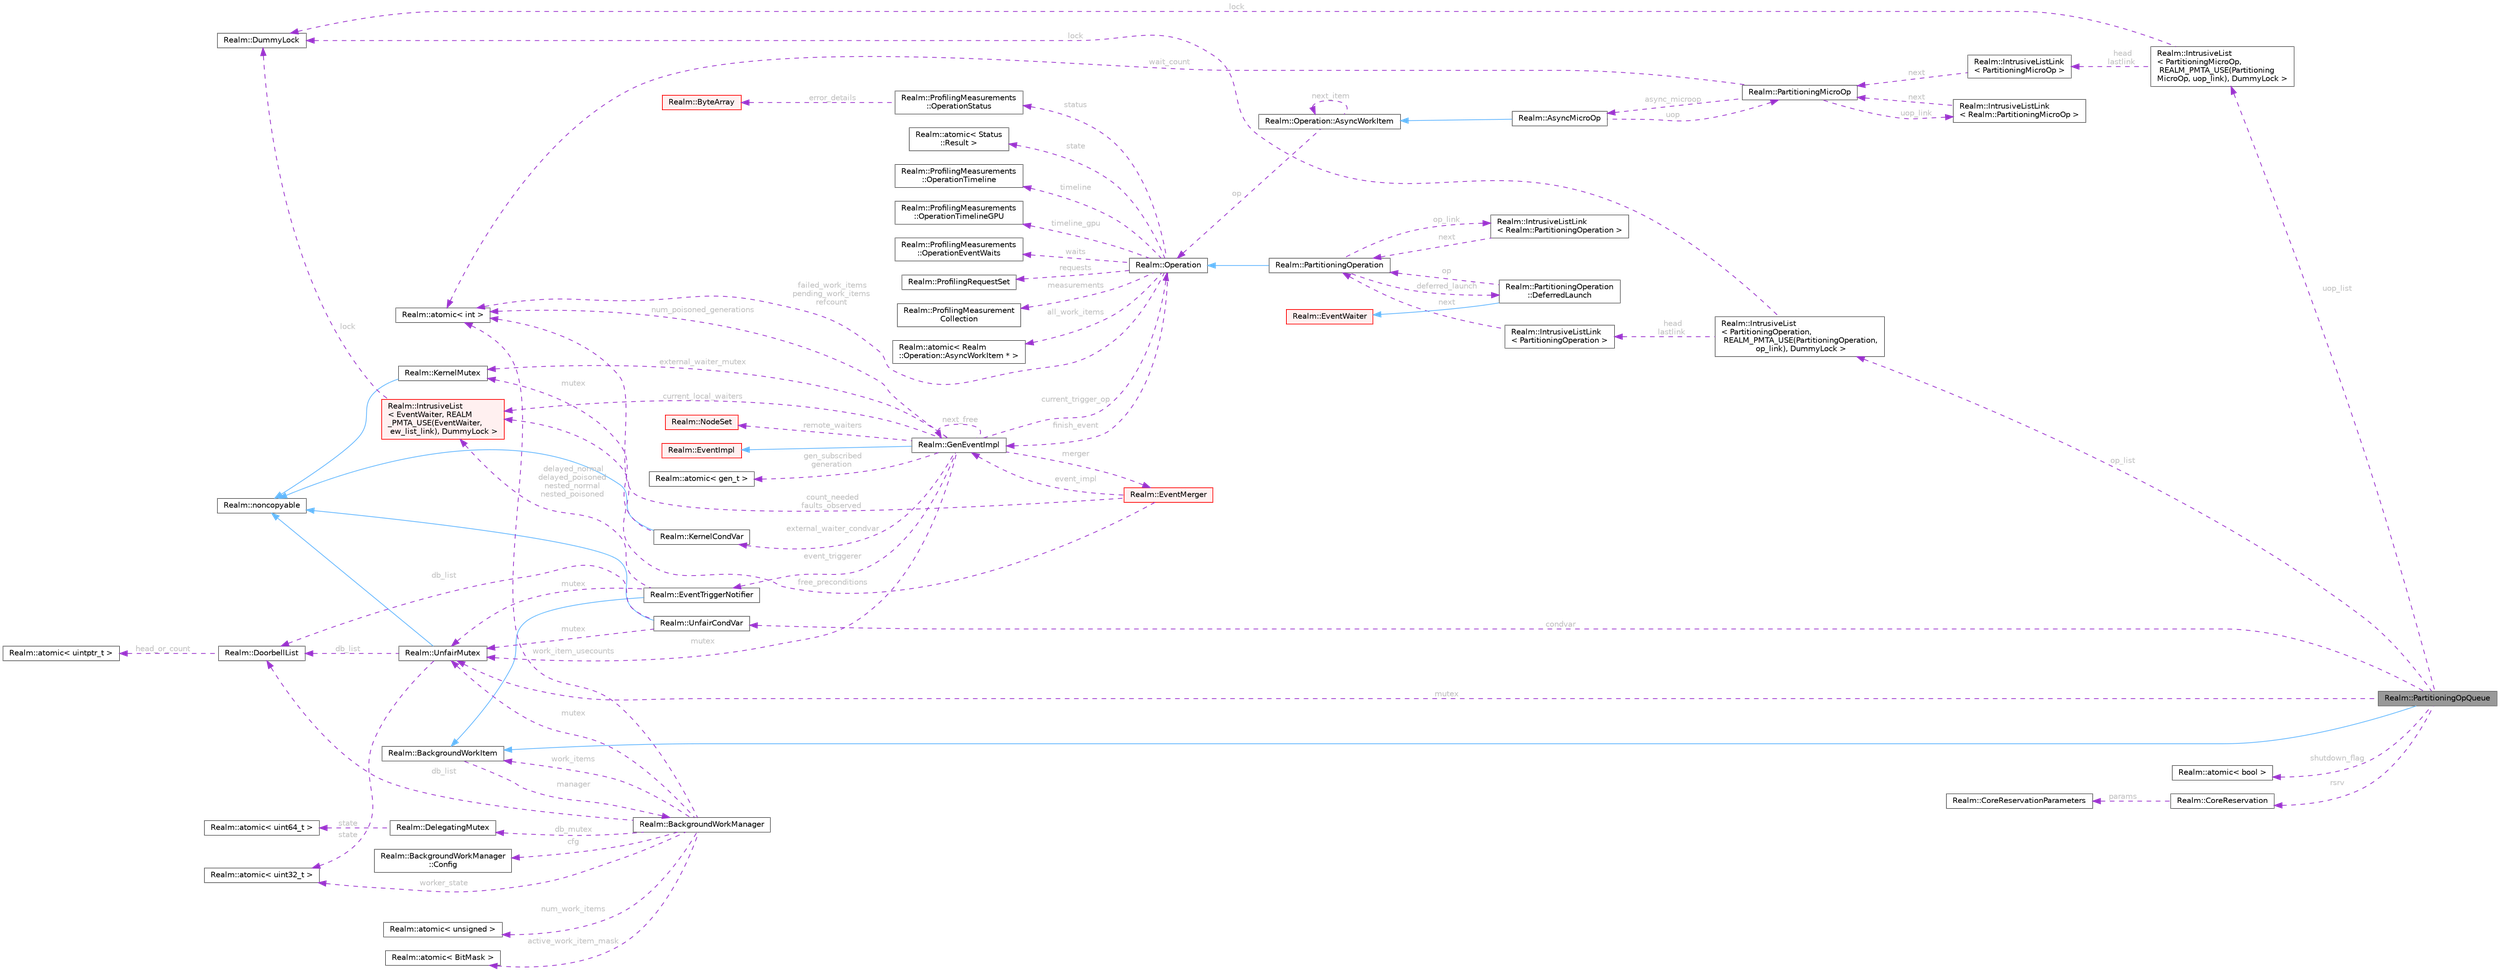 digraph "Realm::PartitioningOpQueue"
{
 // LATEX_PDF_SIZE
  bgcolor="transparent";
  edge [fontname=Helvetica,fontsize=10,labelfontname=Helvetica,labelfontsize=10];
  node [fontname=Helvetica,fontsize=10,shape=box,height=0.2,width=0.4];
  rankdir="LR";
  Node1 [id="Node000001",label="Realm::PartitioningOpQueue",height=0.2,width=0.4,color="gray40", fillcolor="grey60", style="filled", fontcolor="black",tooltip=" "];
  Node2 -> Node1 [id="edge1_Node000001_Node000002",dir="back",color="steelblue1",style="solid",tooltip=" "];
  Node2 [id="Node000002",label="Realm::BackgroundWorkItem",height=0.2,width=0.4,color="gray40", fillcolor="white", style="filled",URL="$classRealm_1_1BackgroundWorkItem.html",tooltip=" "];
  Node3 -> Node2 [id="edge2_Node000002_Node000003",dir="back",color="darkorchid3",style="dashed",tooltip=" ",label=" manager",fontcolor="grey" ];
  Node3 [id="Node000003",label="Realm::BackgroundWorkManager",height=0.2,width=0.4,color="gray40", fillcolor="white", style="filled",URL="$classRealm_1_1BackgroundWorkManager.html",tooltip=" "];
  Node4 -> Node3 [id="edge3_Node000003_Node000004",dir="back",color="darkorchid3",style="dashed",tooltip=" ",label=" cfg",fontcolor="grey" ];
  Node4 [id="Node000004",label="Realm::BackgroundWorkManager\l::Config",height=0.2,width=0.4,color="gray40", fillcolor="white", style="filled",URL="$structRealm_1_1BackgroundWorkManager_1_1Config.html",tooltip=" "];
  Node5 -> Node3 [id="edge4_Node000003_Node000005",dir="back",color="darkorchid3",style="dashed",tooltip=" ",label=" mutex",fontcolor="grey" ];
  Node5 [id="Node000005",label="Realm::UnfairMutex",height=0.2,width=0.4,color="gray40", fillcolor="white", style="filled",URL="$classRealm_1_1UnfairMutex.html",tooltip=" "];
  Node6 -> Node5 [id="edge5_Node000005_Node000006",dir="back",color="steelblue1",style="solid",tooltip=" "];
  Node6 [id="Node000006",label="Realm::noncopyable",height=0.2,width=0.4,color="gray40", fillcolor="white", style="filled",URL="$classRealm_1_1noncopyable.html",tooltip=" "];
  Node7 -> Node5 [id="edge6_Node000005_Node000007",dir="back",color="darkorchid3",style="dashed",tooltip=" ",label=" state",fontcolor="grey" ];
  Node7 [id="Node000007",label="Realm::atomic\< uint32_t \>",height=0.2,width=0.4,color="gray40", fillcolor="white", style="filled",URL="$classRealm_1_1atomic.html",tooltip=" "];
  Node8 -> Node5 [id="edge7_Node000005_Node000008",dir="back",color="darkorchid3",style="dashed",tooltip=" ",label=" db_list",fontcolor="grey" ];
  Node8 [id="Node000008",label="Realm::DoorbellList",height=0.2,width=0.4,color="gray40", fillcolor="white", style="filled",URL="$classRealm_1_1DoorbellList.html",tooltip=" "];
  Node9 -> Node8 [id="edge8_Node000008_Node000009",dir="back",color="darkorchid3",style="dashed",tooltip=" ",label=" head_or_count",fontcolor="grey" ];
  Node9 [id="Node000009",label="Realm::atomic\< uintptr_t \>",height=0.2,width=0.4,color="gray40", fillcolor="white", style="filled",URL="$classRealm_1_1atomic.html",tooltip=" "];
  Node10 -> Node3 [id="edge9_Node000003_Node000010",dir="back",color="darkorchid3",style="dashed",tooltip=" ",label=" num_work_items",fontcolor="grey" ];
  Node10 [id="Node000010",label="Realm::atomic\< unsigned \>",height=0.2,width=0.4,color="gray40", fillcolor="white", style="filled",URL="$classRealm_1_1atomic.html",tooltip=" "];
  Node11 -> Node3 [id="edge10_Node000003_Node000011",dir="back",color="darkorchid3",style="dashed",tooltip=" ",label=" active_work_item_mask",fontcolor="grey" ];
  Node11 [id="Node000011",label="Realm::atomic\< BitMask \>",height=0.2,width=0.4,color="gray40", fillcolor="white", style="filled",URL="$classRealm_1_1atomic.html",tooltip=" "];
  Node12 -> Node3 [id="edge11_Node000003_Node000012",dir="back",color="darkorchid3",style="dashed",tooltip=" ",label=" work_item_usecounts",fontcolor="grey" ];
  Node12 [id="Node000012",label="Realm::atomic\< int \>",height=0.2,width=0.4,color="gray40", fillcolor="white", style="filled",URL="$classRealm_1_1atomic.html",tooltip=" "];
  Node2 -> Node3 [id="edge12_Node000003_Node000002",dir="back",color="darkorchid3",style="dashed",tooltip=" ",label=" work_items",fontcolor="grey" ];
  Node7 -> Node3 [id="edge13_Node000003_Node000007",dir="back",color="darkorchid3",style="dashed",tooltip=" ",label=" worker_state",fontcolor="grey" ];
  Node13 -> Node3 [id="edge14_Node000003_Node000013",dir="back",color="darkorchid3",style="dashed",tooltip=" ",label=" db_mutex",fontcolor="grey" ];
  Node13 [id="Node000013",label="Realm::DelegatingMutex",height=0.2,width=0.4,color="gray40", fillcolor="white", style="filled",URL="$classRealm_1_1DelegatingMutex.html",tooltip=" "];
  Node14 -> Node13 [id="edge15_Node000013_Node000014",dir="back",color="darkorchid3",style="dashed",tooltip=" ",label=" state",fontcolor="grey" ];
  Node14 [id="Node000014",label="Realm::atomic\< uint64_t \>",height=0.2,width=0.4,color="gray40", fillcolor="white", style="filled",URL="$classRealm_1_1atomic.html",tooltip=" "];
  Node8 -> Node3 [id="edge16_Node000003_Node000008",dir="back",color="darkorchid3",style="dashed",tooltip=" ",label=" db_list",fontcolor="grey" ];
  Node15 -> Node1 [id="edge17_Node000001_Node000015",dir="back",color="darkorchid3",style="dashed",tooltip=" ",label=" shutdown_flag",fontcolor="grey" ];
  Node15 [id="Node000015",label="Realm::atomic\< bool \>",height=0.2,width=0.4,color="gray40", fillcolor="white", style="filled",URL="$classRealm_1_1atomic.html",tooltip=" "];
  Node16 -> Node1 [id="edge18_Node000001_Node000016",dir="back",color="darkorchid3",style="dashed",tooltip=" ",label=" rsrv",fontcolor="grey" ];
  Node16 [id="Node000016",label="Realm::CoreReservation",height=0.2,width=0.4,color="gray40", fillcolor="white", style="filled",URL="$classRealm_1_1CoreReservation.html",tooltip=" "];
  Node17 -> Node16 [id="edge19_Node000016_Node000017",dir="back",color="darkorchid3",style="dashed",tooltip=" ",label=" params",fontcolor="grey" ];
  Node17 [id="Node000017",label="Realm::CoreReservationParameters",height=0.2,width=0.4,color="gray40", fillcolor="white", style="filled",URL="$classRealm_1_1CoreReservationParameters.html",tooltip=" "];
  Node18 -> Node1 [id="edge20_Node000001_Node000018",dir="back",color="darkorchid3",style="dashed",tooltip=" ",label=" op_list",fontcolor="grey" ];
  Node18 [id="Node000018",label="Realm::IntrusiveList\l\< PartitioningOperation,\l REALM_PMTA_USE(PartitioningOperation,\l op_link), DummyLock \>",height=0.2,width=0.4,color="gray40", fillcolor="white", style="filled",URL="$classRealm_1_1IntrusiveList.html",tooltip=" "];
  Node19 -> Node18 [id="edge21_Node000018_Node000019",dir="back",color="darkorchid3",style="dashed",tooltip=" ",label=" lock",fontcolor="grey" ];
  Node19 [id="Node000019",label="Realm::DummyLock",height=0.2,width=0.4,color="gray40", fillcolor="white", style="filled",URL="$classRealm_1_1DummyLock.html",tooltip=" "];
  Node20 -> Node18 [id="edge22_Node000018_Node000020",dir="back",color="darkorchid3",style="dashed",tooltip=" ",label=" head\nlastlink",fontcolor="grey" ];
  Node20 [id="Node000020",label="Realm::IntrusiveListLink\l\< PartitioningOperation \>",height=0.2,width=0.4,color="gray40", fillcolor="white", style="filled",URL="$structRealm_1_1IntrusiveListLink.html",tooltip=" "];
  Node21 -> Node20 [id="edge23_Node000020_Node000021",dir="back",color="darkorchid3",style="dashed",tooltip=" ",label=" next",fontcolor="grey" ];
  Node21 [id="Node000021",label="Realm::PartitioningOperation",height=0.2,width=0.4,color="gray40", fillcolor="white", style="filled",URL="$classRealm_1_1PartitioningOperation.html",tooltip=" "];
  Node22 -> Node21 [id="edge24_Node000021_Node000022",dir="back",color="steelblue1",style="solid",tooltip=" "];
  Node22 [id="Node000022",label="Realm::Operation",height=0.2,width=0.4,color="gray40", fillcolor="white", style="filled",URL="$classRealm_1_1Operation.html",tooltip=" "];
  Node23 -> Node22 [id="edge25_Node000022_Node000023",dir="back",color="darkorchid3",style="dashed",tooltip=" ",label=" finish_event",fontcolor="grey" ];
  Node23 [id="Node000023",label="Realm::GenEventImpl",height=0.2,width=0.4,color="gray40", fillcolor="white", style="filled",URL="$classRealm_1_1GenEventImpl.html",tooltip=" "];
  Node24 -> Node23 [id="edge26_Node000023_Node000024",dir="back",color="steelblue1",style="solid",tooltip=" "];
  Node24 [id="Node000024",label="Realm::EventImpl",height=0.2,width=0.4,color="red", fillcolor="#FFF0F0", style="filled",URL="$classRealm_1_1EventImpl.html",tooltip=" "];
  Node31 -> Node23 [id="edge27_Node000023_Node000031",dir="back",color="darkorchid3",style="dashed",tooltip=" ",label=" gen_subscribed\ngeneration",fontcolor="grey" ];
  Node31 [id="Node000031",label="Realm::atomic\< gen_t \>",height=0.2,width=0.4,color="gray40", fillcolor="white", style="filled",URL="$classRealm_1_1atomic.html",tooltip=" "];
  Node12 -> Node23 [id="edge28_Node000023_Node000012",dir="back",color="darkorchid3",style="dashed",tooltip=" ",label=" num_poisoned_generations",fontcolor="grey" ];
  Node23 -> Node23 [id="edge29_Node000023_Node000023",dir="back",color="darkorchid3",style="dashed",tooltip=" ",label=" next_free",fontcolor="grey" ];
  Node32 -> Node23 [id="edge30_Node000023_Node000032",dir="back",color="darkorchid3",style="dashed",tooltip=" ",label=" merger",fontcolor="grey" ];
  Node32 [id="Node000032",label="Realm::EventMerger",height=0.2,width=0.4,color="red", fillcolor="#FFF0F0", style="filled",URL="$classRealm_1_1EventMerger.html",tooltip=" "];
  Node23 -> Node32 [id="edge31_Node000032_Node000023",dir="back",color="darkorchid3",style="dashed",tooltip=" ",label=" event_impl",fontcolor="grey" ];
  Node12 -> Node32 [id="edge32_Node000032_Node000012",dir="back",color="darkorchid3",style="dashed",tooltip=" ",label=" count_needed\nfaults_observed",fontcolor="grey" ];
  Node36 -> Node32 [id="edge33_Node000032_Node000036",dir="back",color="darkorchid3",style="dashed",tooltip=" ",label=" free_preconditions",fontcolor="grey" ];
  Node36 [id="Node000036",label="Realm::IntrusiveList\l\< EventWaiter, REALM\l_PMTA_USE(EventWaiter,\l ew_list_link), DummyLock \>",height=0.2,width=0.4,color="red", fillcolor="#FFF0F0", style="filled",URL="$classRealm_1_1IntrusiveList.html",tooltip=" "];
  Node19 -> Node36 [id="edge34_Node000036_Node000019",dir="back",color="darkorchid3",style="dashed",tooltip=" ",label=" lock",fontcolor="grey" ];
  Node38 -> Node23 [id="edge35_Node000023_Node000038",dir="back",color="darkorchid3",style="dashed",tooltip=" ",label=" event_triggerer",fontcolor="grey" ];
  Node38 [id="Node000038",label="Realm::EventTriggerNotifier",height=0.2,width=0.4,color="gray40", fillcolor="white", style="filled",URL="$classRealm_1_1EventTriggerNotifier.html",tooltip=" "];
  Node2 -> Node38 [id="edge36_Node000038_Node000002",dir="back",color="steelblue1",style="solid",tooltip=" "];
  Node5 -> Node38 [id="edge37_Node000038_Node000005",dir="back",color="darkorchid3",style="dashed",tooltip=" ",label=" mutex",fontcolor="grey" ];
  Node36 -> Node38 [id="edge38_Node000038_Node000036",dir="back",color="darkorchid3",style="dashed",tooltip=" ",label=" delayed_normal\ndelayed_poisoned\nnested_normal\nnested_poisoned",fontcolor="grey" ];
  Node5 -> Node23 [id="edge39_Node000023_Node000005",dir="back",color="darkorchid3",style="dashed",tooltip=" ",label=" mutex",fontcolor="grey" ];
  Node22 -> Node23 [id="edge40_Node000023_Node000022",dir="back",color="darkorchid3",style="dashed",tooltip=" ",label=" current_trigger_op",fontcolor="grey" ];
  Node36 -> Node23 [id="edge41_Node000023_Node000036",dir="back",color="darkorchid3",style="dashed",tooltip=" ",label=" current_local_waiters",fontcolor="grey" ];
  Node39 -> Node23 [id="edge42_Node000023_Node000039",dir="back",color="darkorchid3",style="dashed",tooltip=" ",label=" external_waiter_mutex",fontcolor="grey" ];
  Node39 [id="Node000039",label="Realm::KernelMutex",height=0.2,width=0.4,color="gray40", fillcolor="white", style="filled",URL="$classRealm_1_1KernelMutex.html",tooltip=" "];
  Node6 -> Node39 [id="edge43_Node000039_Node000006",dir="back",color="steelblue1",style="solid",tooltip=" "];
  Node40 -> Node23 [id="edge44_Node000023_Node000040",dir="back",color="darkorchid3",style="dashed",tooltip=" ",label=" external_waiter_condvar",fontcolor="grey" ];
  Node40 [id="Node000040",label="Realm::KernelCondVar",height=0.2,width=0.4,color="gray40", fillcolor="white", style="filled",URL="$classRealm_1_1KernelCondVar.html",tooltip=" "];
  Node6 -> Node40 [id="edge45_Node000040_Node000006",dir="back",color="steelblue1",style="solid",tooltip=" "];
  Node39 -> Node40 [id="edge46_Node000040_Node000039",dir="back",color="darkorchid3",style="dashed",tooltip=" ",label=" mutex",fontcolor="grey" ];
  Node41 -> Node23 [id="edge47_Node000023_Node000041",dir="back",color="darkorchid3",style="dashed",tooltip=" ",label=" remote_waiters",fontcolor="grey" ];
  Node41 [id="Node000041",label="Realm::NodeSet",height=0.2,width=0.4,color="red", fillcolor="#FFF0F0", style="filled",URL="$classRealm_1_1NodeSet.html",tooltip=" "];
  Node12 -> Node22 [id="edge48_Node000022_Node000012",dir="back",color="darkorchid3",style="dashed",tooltip=" ",label=" failed_work_items\npending_work_items\nrefcount",fontcolor="grey" ];
  Node44 -> Node22 [id="edge49_Node000022_Node000044",dir="back",color="darkorchid3",style="dashed",tooltip=" ",label=" state",fontcolor="grey" ];
  Node44 [id="Node000044",label="Realm::atomic\< Status\l::Result \>",height=0.2,width=0.4,color="gray40", fillcolor="white", style="filled",URL="$classRealm_1_1atomic.html",tooltip=" "];
  Node45 -> Node22 [id="edge50_Node000022_Node000045",dir="back",color="darkorchid3",style="dashed",tooltip=" ",label=" status",fontcolor="grey" ];
  Node45 [id="Node000045",label="Realm::ProfilingMeasurements\l::OperationStatus",height=0.2,width=0.4,color="gray40", fillcolor="white", style="filled",URL="$structRealm_1_1ProfilingMeasurements_1_1OperationStatus.html",tooltip=" "];
  Node46 -> Node45 [id="edge51_Node000045_Node000046",dir="back",color="darkorchid3",style="dashed",tooltip=" ",label=" error_details",fontcolor="grey" ];
  Node46 [id="Node000046",label="Realm::ByteArray",height=0.2,width=0.4,color="red", fillcolor="#FFF0F0", style="filled",URL="$classRealm_1_1ByteArray.html",tooltip=" "];
  Node48 -> Node22 [id="edge52_Node000022_Node000048",dir="back",color="darkorchid3",style="dashed",tooltip=" ",label=" timeline",fontcolor="grey" ];
  Node48 [id="Node000048",label="Realm::ProfilingMeasurements\l::OperationTimeline",height=0.2,width=0.4,color="gray40", fillcolor="white", style="filled",URL="$structRealm_1_1ProfilingMeasurements_1_1OperationTimeline.html",tooltip=" "];
  Node49 -> Node22 [id="edge53_Node000022_Node000049",dir="back",color="darkorchid3",style="dashed",tooltip=" ",label=" timeline_gpu",fontcolor="grey" ];
  Node49 [id="Node000049",label="Realm::ProfilingMeasurements\l::OperationTimelineGPU",height=0.2,width=0.4,color="gray40", fillcolor="white", style="filled",URL="$structRealm_1_1ProfilingMeasurements_1_1OperationTimelineGPU.html",tooltip=" "];
  Node50 -> Node22 [id="edge54_Node000022_Node000050",dir="back",color="darkorchid3",style="dashed",tooltip=" ",label=" waits",fontcolor="grey" ];
  Node50 [id="Node000050",label="Realm::ProfilingMeasurements\l::OperationEventWaits",height=0.2,width=0.4,color="gray40", fillcolor="white", style="filled",URL="$structRealm_1_1ProfilingMeasurements_1_1OperationEventWaits.html",tooltip=" "];
  Node51 -> Node22 [id="edge55_Node000022_Node000051",dir="back",color="darkorchid3",style="dashed",tooltip=" ",label=" requests",fontcolor="grey" ];
  Node51 [id="Node000051",label="Realm::ProfilingRequestSet",height=0.2,width=0.4,color="gray40", fillcolor="white", style="filled",URL="$classRealm_1_1ProfilingRequestSet.html",tooltip=" "];
  Node52 -> Node22 [id="edge56_Node000022_Node000052",dir="back",color="darkorchid3",style="dashed",tooltip=" ",label=" measurements",fontcolor="grey" ];
  Node52 [id="Node000052",label="Realm::ProfilingMeasurement\lCollection",height=0.2,width=0.4,color="gray40", fillcolor="white", style="filled",URL="$classRealm_1_1ProfilingMeasurementCollection.html",tooltip=" "];
  Node53 -> Node22 [id="edge57_Node000022_Node000053",dir="back",color="darkorchid3",style="dashed",tooltip=" ",label=" all_work_items",fontcolor="grey" ];
  Node53 [id="Node000053",label="Realm::atomic\< Realm\l::Operation::AsyncWorkItem * \>",height=0.2,width=0.4,color="gray40", fillcolor="white", style="filled",URL="$classRealm_1_1atomic.html",tooltip=" "];
  Node54 -> Node21 [id="edge58_Node000021_Node000054",dir="back",color="darkorchid3",style="dashed",tooltip=" ",label=" op_link",fontcolor="grey" ];
  Node54 [id="Node000054",label="Realm::IntrusiveListLink\l\< Realm::PartitioningOperation \>",height=0.2,width=0.4,color="gray40", fillcolor="white", style="filled",URL="$structRealm_1_1IntrusiveListLink.html",tooltip=" "];
  Node21 -> Node54 [id="edge59_Node000054_Node000021",dir="back",color="darkorchid3",style="dashed",tooltip=" ",label=" next",fontcolor="grey" ];
  Node55 -> Node21 [id="edge60_Node000021_Node000055",dir="back",color="darkorchid3",style="dashed",tooltip=" ",label=" deferred_launch",fontcolor="grey" ];
  Node55 [id="Node000055",label="Realm::PartitioningOperation\l::DeferredLaunch",height=0.2,width=0.4,color="gray40", fillcolor="white", style="filled",URL="$classRealm_1_1PartitioningOperation_1_1DeferredLaunch.html",tooltip=" "];
  Node34 -> Node55 [id="edge61_Node000055_Node000034",dir="back",color="steelblue1",style="solid",tooltip=" "];
  Node34 [id="Node000034",label="Realm::EventWaiter",height=0.2,width=0.4,color="red", fillcolor="#FFF0F0", style="filled",URL="$classRealm_1_1EventWaiter.html",tooltip=" "];
  Node21 -> Node55 [id="edge62_Node000055_Node000021",dir="back",color="darkorchid3",style="dashed",tooltip=" ",label=" op",fontcolor="grey" ];
  Node56 -> Node1 [id="edge63_Node000001_Node000056",dir="back",color="darkorchid3",style="dashed",tooltip=" ",label=" uop_list",fontcolor="grey" ];
  Node56 [id="Node000056",label="Realm::IntrusiveList\l\< PartitioningMicroOp,\l REALM_PMTA_USE(Partitioning\lMicroOp, uop_link), DummyLock \>",height=0.2,width=0.4,color="gray40", fillcolor="white", style="filled",URL="$classRealm_1_1IntrusiveList.html",tooltip=" "];
  Node19 -> Node56 [id="edge64_Node000056_Node000019",dir="back",color="darkorchid3",style="dashed",tooltip=" ",label=" lock",fontcolor="grey" ];
  Node57 -> Node56 [id="edge65_Node000056_Node000057",dir="back",color="darkorchid3",style="dashed",tooltip=" ",label=" head\nlastlink",fontcolor="grey" ];
  Node57 [id="Node000057",label="Realm::IntrusiveListLink\l\< PartitioningMicroOp \>",height=0.2,width=0.4,color="gray40", fillcolor="white", style="filled",URL="$structRealm_1_1IntrusiveListLink.html",tooltip=" "];
  Node58 -> Node57 [id="edge66_Node000057_Node000058",dir="back",color="darkorchid3",style="dashed",tooltip=" ",label=" next",fontcolor="grey" ];
  Node58 [id="Node000058",label="Realm::PartitioningMicroOp",height=0.2,width=0.4,color="gray40", fillcolor="white", style="filled",URL="$classRealm_1_1PartitioningMicroOp.html",tooltip=" "];
  Node59 -> Node58 [id="edge67_Node000058_Node000059",dir="back",color="darkorchid3",style="dashed",tooltip=" ",label=" uop_link",fontcolor="grey" ];
  Node59 [id="Node000059",label="Realm::IntrusiveListLink\l\< Realm::PartitioningMicroOp \>",height=0.2,width=0.4,color="gray40", fillcolor="white", style="filled",URL="$structRealm_1_1IntrusiveListLink.html",tooltip=" "];
  Node58 -> Node59 [id="edge68_Node000059_Node000058",dir="back",color="darkorchid3",style="dashed",tooltip=" ",label=" next",fontcolor="grey" ];
  Node12 -> Node58 [id="edge69_Node000058_Node000012",dir="back",color="darkorchid3",style="dashed",tooltip=" ",label=" wait_count",fontcolor="grey" ];
  Node60 -> Node58 [id="edge70_Node000058_Node000060",dir="back",color="darkorchid3",style="dashed",tooltip=" ",label=" async_microop",fontcolor="grey" ];
  Node60 [id="Node000060",label="Realm::AsyncMicroOp",height=0.2,width=0.4,color="gray40", fillcolor="white", style="filled",URL="$classRealm_1_1AsyncMicroOp.html",tooltip=" "];
  Node61 -> Node60 [id="edge71_Node000060_Node000061",dir="back",color="steelblue1",style="solid",tooltip=" "];
  Node61 [id="Node000061",label="Realm::Operation::AsyncWorkItem",height=0.2,width=0.4,color="gray40", fillcolor="white", style="filled",URL="$classRealm_1_1Operation_1_1AsyncWorkItem.html",tooltip=" "];
  Node22 -> Node61 [id="edge72_Node000061_Node000022",dir="back",color="darkorchid3",style="dashed",tooltip=" ",label=" op",fontcolor="grey" ];
  Node61 -> Node61 [id="edge73_Node000061_Node000061",dir="back",color="darkorchid3",style="dashed",tooltip=" ",label=" next_item",fontcolor="grey" ];
  Node58 -> Node60 [id="edge74_Node000060_Node000058",dir="back",color="darkorchid3",style="dashed",tooltip=" ",label=" uop",fontcolor="grey" ];
  Node5 -> Node1 [id="edge75_Node000001_Node000005",dir="back",color="darkorchid3",style="dashed",tooltip=" ",label=" mutex",fontcolor="grey" ];
  Node62 -> Node1 [id="edge76_Node000001_Node000062",dir="back",color="darkorchid3",style="dashed",tooltip=" ",label=" condvar",fontcolor="grey" ];
  Node62 [id="Node000062",label="Realm::UnfairCondVar",height=0.2,width=0.4,color="gray40", fillcolor="white", style="filled",URL="$classRealm_1_1UnfairCondVar.html",tooltip=" "];
  Node6 -> Node62 [id="edge77_Node000062_Node000006",dir="back",color="steelblue1",style="solid",tooltip=" "];
  Node5 -> Node62 [id="edge78_Node000062_Node000005",dir="back",color="darkorchid3",style="dashed",tooltip=" ",label=" mutex",fontcolor="grey" ];
  Node8 -> Node62 [id="edge79_Node000062_Node000008",dir="back",color="darkorchid3",style="dashed",tooltip=" ",label=" db_list",fontcolor="grey" ];
}
